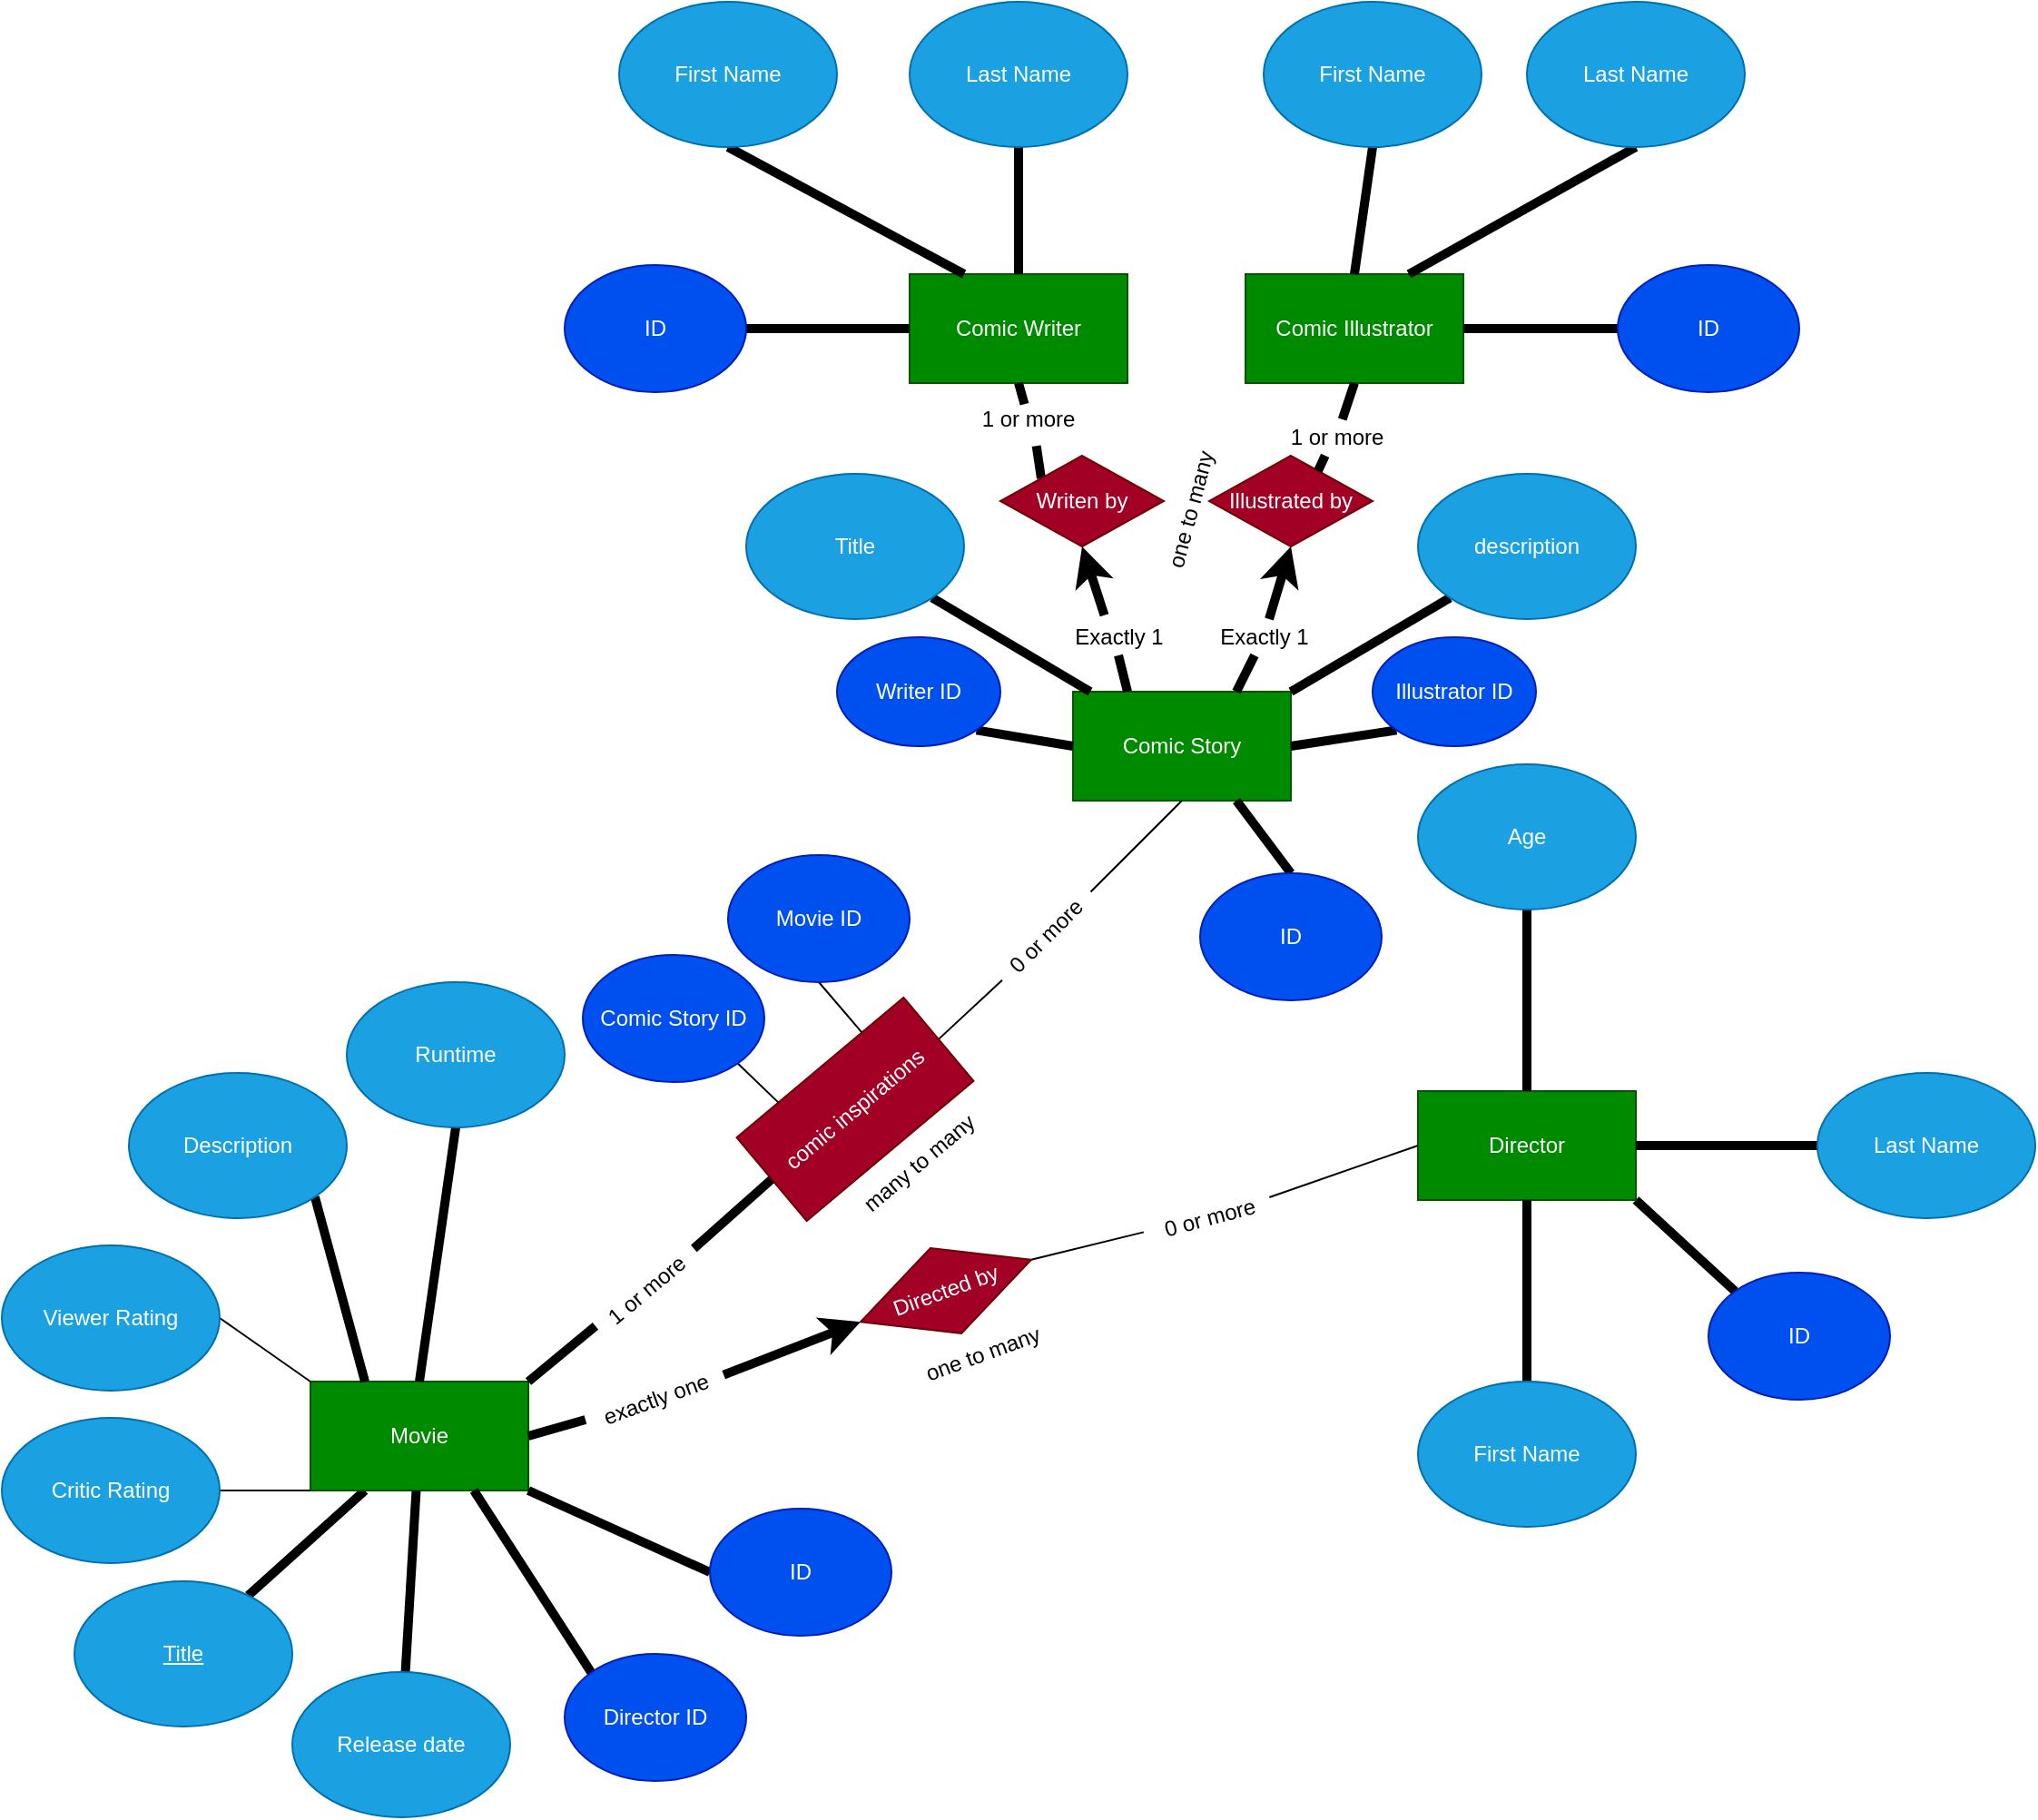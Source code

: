 <mxfile>
    <diagram id="Sj48S8Lour3vdJFxLxyg" name="Page-1">
        <mxGraphModel dx="1481" dy="2126" grid="1" gridSize="10" guides="1" tooltips="1" connect="1" arrows="1" fold="1" page="1" pageScale="1" pageWidth="850" pageHeight="1100" background="none" math="0" shadow="0">
            <root>
                <mxCell id="0"/>
                <mxCell id="1" parent="0"/>
                <mxCell id="15" style="edgeStyle=none;html=1;exitX=1;exitY=0.5;exitDx=0;exitDy=0;strokeWidth=5;endArrow=classic;endFill=1;startArrow=none;startFill=0;entryX=0;entryY=0.5;entryDx=0;entryDy=0;" parent="1" source="66" target="9" edge="1">
                    <mxGeometry relative="1" as="geometry"/>
                </mxCell>
                <mxCell id="34" style="edgeStyle=none;html=1;exitX=0.25;exitY=1;exitDx=0;exitDy=0;strokeWidth=5;endArrow=none;endFill=0;" edge="1" parent="1" source="2" target="33">
                    <mxGeometry relative="1" as="geometry"/>
                </mxCell>
                <mxCell id="2" value="Movie" style="rounded=0;whiteSpace=wrap;html=1;fillColor=#008a00;fontColor=#ffffff;strokeColor=#005700;" parent="1" vertex="1">
                    <mxGeometry x="-50" y="680" width="120" height="60" as="geometry"/>
                </mxCell>
                <mxCell id="23" style="edgeStyle=none;html=1;exitX=0.5;exitY=1;exitDx=0;exitDy=0;entryX=0.5;entryY=0;entryDx=0;entryDy=0;endArrow=none;endFill=0;strokeWidth=5;" parent="1" source="3" target="2" edge="1">
                    <mxGeometry relative="1" as="geometry">
                        <mxPoint x="45.0" y="570" as="sourcePoint"/>
                    </mxGeometry>
                </mxCell>
                <mxCell id="3" value="Runtime" style="ellipse;whiteSpace=wrap;html=1;fontStyle=0;fillColor=#1ba1e2;fontColor=#ffffff;strokeColor=#006EAF;" parent="1" vertex="1">
                    <mxGeometry x="-30" y="460" width="120" height="80" as="geometry"/>
                </mxCell>
                <mxCell id="24" style="edgeStyle=none;html=1;exitX=1;exitY=0.5;exitDx=0;exitDy=0;entryX=0;entryY=0;entryDx=0;entryDy=0;endArrow=none;endFill=0;strokeWidth=1;" parent="1" source="4" target="2" edge="1">
                    <mxGeometry relative="1" as="geometry"/>
                </mxCell>
                <mxCell id="4" value="Viewer Rating" style="ellipse;whiteSpace=wrap;html=1;fillColor=#1ba1e2;fontColor=#ffffff;strokeColor=#006EAF;" parent="1" vertex="1">
                    <mxGeometry x="-220" y="605" width="120" height="80" as="geometry"/>
                </mxCell>
                <mxCell id="32" value="" style="edgeStyle=none;html=1;endArrow=none;endFill=0;strokeWidth=5;startArrow=none;startFill=0;" parent="1" source="5" target="2" edge="1">
                    <mxGeometry relative="1" as="geometry"/>
                </mxCell>
                <mxCell id="5" value="Release date" style="ellipse;whiteSpace=wrap;html=1;fontStyle=0;fillColor=#1ba1e2;fontColor=#ffffff;strokeColor=#006EAF;" parent="1" vertex="1">
                    <mxGeometry x="-60" y="840" width="120" height="80" as="geometry"/>
                </mxCell>
                <mxCell id="25" style="edgeStyle=none;html=1;exitX=1;exitY=0.5;exitDx=0;exitDy=0;entryX=0;entryY=1;entryDx=0;entryDy=0;endArrow=none;endFill=0;strokeWidth=1;" parent="1" source="6" target="2" edge="1">
                    <mxGeometry relative="1" as="geometry"/>
                </mxCell>
                <mxCell id="6" value="Critic Rating" style="ellipse;whiteSpace=wrap;html=1;fillColor=#1ba1e2;fontColor=#ffffff;strokeColor=#006EAF;" parent="1" vertex="1">
                    <mxGeometry x="-220" y="700" width="120" height="80" as="geometry"/>
                </mxCell>
                <mxCell id="136" style="edgeStyle=none;html=1;exitX=1;exitY=0.5;exitDx=0;exitDy=0;entryX=-0.026;entryY=0.404;entryDx=0;entryDy=0;entryPerimeter=0;startArrow=none;startFill=0;endArrow=none;endFill=0;strokeWidth=1;" edge="1" parent="1" source="9" target="68">
                    <mxGeometry relative="1" as="geometry"/>
                </mxCell>
                <mxCell id="9" value="Directed by" style="rhombus;whiteSpace=wrap;html=1;fillColor=#a20025;fontColor=#ffffff;strokeColor=#6F0000;rotation=-20;" parent="1" vertex="1">
                    <mxGeometry x="250" y="605" width="100" height="50" as="geometry"/>
                </mxCell>
                <mxCell id="59" style="edgeStyle=none;html=1;exitX=1;exitY=1;exitDx=0;exitDy=0;entryX=0;entryY=0;entryDx=0;entryDy=0;endArrow=none;endFill=0;strokeWidth=5;" edge="1" parent="1" source="17" target="58">
                    <mxGeometry relative="1" as="geometry"/>
                </mxCell>
                <mxCell id="17" value="Director" style="rounded=0;whiteSpace=wrap;html=1;fillColor=#008a00;fontColor=#ffffff;strokeColor=#005700;" parent="1" vertex="1">
                    <mxGeometry x="560" y="520" width="120" height="60" as="geometry"/>
                </mxCell>
                <mxCell id="19" style="edgeStyle=none;html=1;exitX=0.5;exitY=0;exitDx=0;exitDy=0;endArrow=none;endFill=0;strokeWidth=5;" parent="1" source="18" target="17" edge="1">
                    <mxGeometry relative="1" as="geometry"/>
                </mxCell>
                <mxCell id="18" value="First Name" style="ellipse;whiteSpace=wrap;html=1;fillColor=#1ba1e2;fontColor=#ffffff;strokeColor=#006EAF;" parent="1" vertex="1">
                    <mxGeometry x="560" y="680" width="120" height="80" as="geometry"/>
                </mxCell>
                <mxCell id="20" value="Comic Story" style="rounded=0;whiteSpace=wrap;html=1;fillColor=#008a00;fontColor=#ffffff;strokeColor=#005700;" parent="1" vertex="1">
                    <mxGeometry x="370" y="300" width="120" height="60" as="geometry"/>
                </mxCell>
                <mxCell id="22" style="edgeStyle=none;html=1;exitX=0.5;exitY=1;exitDx=0;exitDy=0;entryX=0.5;entryY=0;entryDx=0;entryDy=0;endArrow=none;endFill=0;strokeWidth=5;" parent="1" source="21" target="17" edge="1">
                    <mxGeometry relative="1" as="geometry"/>
                </mxCell>
                <mxCell id="21" value="Age" style="ellipse;whiteSpace=wrap;html=1;fillColor=#1ba1e2;fontColor=#ffffff;strokeColor=#006EAF;" parent="1" vertex="1">
                    <mxGeometry x="560" y="340" width="120" height="80" as="geometry"/>
                </mxCell>
                <mxCell id="29" style="edgeStyle=none;html=1;exitX=0.015;exitY=0.343;exitDx=0;exitDy=0;entryX=1;entryY=0;entryDx=0;entryDy=0;endArrow=none;endFill=0;strokeWidth=5;startArrow=none;startFill=0;exitPerimeter=0;" parent="1" source="69" target="2" edge="1">
                    <mxGeometry relative="1" as="geometry"/>
                </mxCell>
                <mxCell id="135" style="edgeStyle=none;html=1;exitX=1;exitY=0.5;exitDx=0;exitDy=0;entryX=0.016;entryY=0.497;entryDx=0;entryDy=0;entryPerimeter=0;startArrow=none;startFill=0;endArrow=none;endFill=0;strokeWidth=1;" edge="1" parent="1" source="130" target="72">
                    <mxGeometry relative="1" as="geometry">
                        <mxPoint x="285.0" y="502.5" as="sourcePoint"/>
                    </mxGeometry>
                </mxCell>
                <mxCell id="31" style="edgeStyle=none;html=1;exitX=0;exitY=0.5;exitDx=0;exitDy=0;entryX=1;entryY=0.5;entryDx=0;entryDy=0;endArrow=none;endFill=0;strokeWidth=5;" parent="1" source="30" target="17" edge="1">
                    <mxGeometry relative="1" as="geometry"/>
                </mxCell>
                <mxCell id="30" value="Last Name" style="ellipse;whiteSpace=wrap;html=1;fillColor=#1ba1e2;fontColor=#ffffff;strokeColor=#006EAF;" parent="1" vertex="1">
                    <mxGeometry x="780" y="510" width="120" height="80" as="geometry"/>
                </mxCell>
                <mxCell id="33" value="Title" style="ellipse;whiteSpace=wrap;html=1;fontStyle=4;fillColor=#1ba1e2;fontColor=#ffffff;strokeColor=#006EAF;" vertex="1" parent="1">
                    <mxGeometry x="-180" y="790" width="120" height="80" as="geometry"/>
                </mxCell>
                <mxCell id="36" style="edgeStyle=none;html=1;entryX=0.25;entryY=0;entryDx=0;entryDy=0;endArrow=none;endFill=0;strokeWidth=5;exitX=1;exitY=1;exitDx=0;exitDy=0;" edge="1" parent="1" source="35" target="2">
                    <mxGeometry relative="1" as="geometry">
                        <mxPoint x="-40" y="600" as="sourcePoint"/>
                    </mxGeometry>
                </mxCell>
                <mxCell id="35" value="Description" style="ellipse;whiteSpace=wrap;html=1;fontStyle=0;fillColor=#1ba1e2;fontColor=#ffffff;strokeColor=#006EAF;" vertex="1" parent="1">
                    <mxGeometry x="-150" y="510" width="120" height="80" as="geometry"/>
                </mxCell>
                <mxCell id="41" style="edgeStyle=none;html=1;exitX=0.5;exitY=1;exitDx=0;exitDy=0;entryX=0.25;entryY=0;entryDx=0;entryDy=0;endArrow=none;endFill=0;strokeWidth=5;startArrow=none;startFill=1;" edge="1" parent="1" source="81" target="20">
                    <mxGeometry relative="1" as="geometry">
                        <mxPoint x="350" y="140" as="sourcePoint"/>
                    </mxGeometry>
                </mxCell>
                <mxCell id="43" style="edgeStyle=none;html=1;exitX=0;exitY=1;exitDx=0;exitDy=0;entryX=1;entryY=0;entryDx=0;entryDy=0;endArrow=none;endFill=0;strokeWidth=5;" edge="1" parent="1" source="39" target="20">
                    <mxGeometry relative="1" as="geometry"/>
                </mxCell>
                <mxCell id="39" value="description" style="ellipse;whiteSpace=wrap;html=1;fillColor=#1ba1e2;fontColor=#ffffff;strokeColor=#006EAF;" vertex="1" parent="1">
                    <mxGeometry x="560" y="180" width="120" height="80" as="geometry"/>
                </mxCell>
                <mxCell id="42" style="edgeStyle=none;html=1;exitX=1;exitY=1;exitDx=0;exitDy=0;endArrow=none;endFill=0;strokeWidth=5;" edge="1" parent="1" source="40" target="20">
                    <mxGeometry relative="1" as="geometry"/>
                </mxCell>
                <mxCell id="40" value="Title" style="ellipse;whiteSpace=wrap;html=1;fillColor=#1ba1e2;fontColor=#ffffff;strokeColor=#006EAF;" vertex="1" parent="1">
                    <mxGeometry x="190" y="180" width="120" height="80" as="geometry"/>
                </mxCell>
                <mxCell id="45" style="edgeStyle=none;html=1;entryX=0.75;entryY=0;entryDx=0;entryDy=0;endArrow=none;endFill=0;strokeWidth=5;startArrow=none;startFill=1;" edge="1" parent="1" source="82" target="20">
                    <mxGeometry relative="1" as="geometry">
                        <mxPoint x="475" y="280" as="sourcePoint"/>
                    </mxGeometry>
                </mxCell>
                <mxCell id="46" value="Comic Illustrator" style="rounded=0;whiteSpace=wrap;html=1;fillColor=#008a00;fontColor=#ffffff;strokeColor=#005700;" vertex="1" parent="1">
                    <mxGeometry x="465" y="70" width="120" height="60" as="geometry"/>
                </mxCell>
                <mxCell id="47" value="Comic Writer" style="rounded=0;whiteSpace=wrap;html=1;fillColor=#008a00;fontColor=#ffffff;strokeColor=#005700;" vertex="1" parent="1">
                    <mxGeometry x="280" y="70" width="120" height="60" as="geometry"/>
                </mxCell>
                <mxCell id="50" style="edgeStyle=none;html=1;exitX=0.5;exitY=1;exitDx=0;exitDy=0;entryX=0.25;entryY=0;entryDx=0;entryDy=0;endArrow=none;endFill=0;strokeWidth=5;" edge="1" parent="1" source="48" target="47">
                    <mxGeometry relative="1" as="geometry"/>
                </mxCell>
                <mxCell id="48" value="First Name" style="ellipse;whiteSpace=wrap;html=1;fillColor=#1ba1e2;fontColor=#ffffff;strokeColor=#006EAF;" vertex="1" parent="1">
                    <mxGeometry x="120" y="-80" width="120" height="80" as="geometry"/>
                </mxCell>
                <mxCell id="51" style="edgeStyle=none;html=1;exitX=0.5;exitY=1;exitDx=0;exitDy=0;entryX=0.5;entryY=0;entryDx=0;entryDy=0;endArrow=none;endFill=0;strokeWidth=5;" edge="1" parent="1" source="49" target="46">
                    <mxGeometry relative="1" as="geometry"/>
                </mxCell>
                <mxCell id="49" value="First Name" style="ellipse;whiteSpace=wrap;html=1;fillColor=#1ba1e2;fontColor=#ffffff;strokeColor=#006EAF;" vertex="1" parent="1">
                    <mxGeometry x="475" y="-80" width="120" height="80" as="geometry"/>
                </mxCell>
                <mxCell id="53" style="edgeStyle=none;html=1;exitX=0.5;exitY=1;exitDx=0;exitDy=0;entryX=0.5;entryY=0;entryDx=0;entryDy=0;endArrow=none;endFill=0;strokeWidth=5;" edge="1" parent="1" source="52" target="47">
                    <mxGeometry relative="1" as="geometry"/>
                </mxCell>
                <mxCell id="52" value="Last Name" style="ellipse;whiteSpace=wrap;html=1;fillColor=#1ba1e2;fontColor=#ffffff;strokeColor=#006EAF;" vertex="1" parent="1">
                    <mxGeometry x="280" y="-80" width="120" height="80" as="geometry"/>
                </mxCell>
                <mxCell id="55" style="edgeStyle=none;html=1;exitX=0.5;exitY=1;exitDx=0;exitDy=0;endArrow=none;endFill=0;strokeWidth=5;entryX=0.75;entryY=0;entryDx=0;entryDy=0;" edge="1" parent="1" source="54" target="46">
                    <mxGeometry relative="1" as="geometry">
                        <mxPoint x="690" y="80" as="targetPoint"/>
                    </mxGeometry>
                </mxCell>
                <mxCell id="54" value="Last Name" style="ellipse;whiteSpace=wrap;html=1;fillColor=#1ba1e2;fontColor=#ffffff;strokeColor=#006EAF;" vertex="1" parent="1">
                    <mxGeometry x="620" y="-80" width="120" height="80" as="geometry"/>
                </mxCell>
                <mxCell id="57" style="edgeStyle=none;html=1;exitX=0;exitY=0.5;exitDx=0;exitDy=0;entryX=1;entryY=1;entryDx=0;entryDy=0;endArrow=none;endFill=0;strokeWidth=5;" edge="1" parent="1" source="56" target="2">
                    <mxGeometry relative="1" as="geometry"/>
                </mxCell>
                <mxCell id="56" value="ID" style="ellipse;whiteSpace=wrap;html=1;fillColor=#0050ef;fontColor=#ffffff;strokeColor=#001DBC;" vertex="1" parent="1">
                    <mxGeometry x="170" y="750" width="100" height="70" as="geometry"/>
                </mxCell>
                <mxCell id="58" value="ID" style="ellipse;whiteSpace=wrap;html=1;fillColor=#0050ef;fontColor=#ffffff;strokeColor=#001DBC;" vertex="1" parent="1">
                    <mxGeometry x="720" y="620" width="100" height="70" as="geometry"/>
                </mxCell>
                <mxCell id="61" style="edgeStyle=none;html=1;exitX=0.5;exitY=0;exitDx=0;exitDy=0;entryX=0.75;entryY=1;entryDx=0;entryDy=0;endArrow=none;endFill=0;strokeWidth=5;" edge="1" parent="1" source="60" target="20">
                    <mxGeometry relative="1" as="geometry"/>
                </mxCell>
                <mxCell id="60" value="ID" style="ellipse;whiteSpace=wrap;html=1;fillColor=#0050ef;fontColor=#ffffff;strokeColor=#001DBC;" vertex="1" parent="1">
                    <mxGeometry x="440" y="400" width="100" height="70" as="geometry"/>
                </mxCell>
                <mxCell id="63" style="edgeStyle=none;html=1;exitX=0;exitY=0.5;exitDx=0;exitDy=0;entryX=1;entryY=0.5;entryDx=0;entryDy=0;endArrow=none;endFill=0;strokeWidth=5;" edge="1" parent="1" source="62" target="46">
                    <mxGeometry relative="1" as="geometry"/>
                </mxCell>
                <mxCell id="62" value="ID" style="ellipse;whiteSpace=wrap;html=1;fillColor=#0050ef;fontColor=#ffffff;strokeColor=#001DBC;" vertex="1" parent="1">
                    <mxGeometry x="670" y="65" width="100" height="70" as="geometry"/>
                </mxCell>
                <mxCell id="65" style="edgeStyle=none;html=1;exitX=1;exitY=0.5;exitDx=0;exitDy=0;endArrow=none;endFill=0;strokeWidth=5;" edge="1" parent="1" source="64" target="47">
                    <mxGeometry relative="1" as="geometry"/>
                </mxCell>
                <mxCell id="64" value="ID" style="ellipse;whiteSpace=wrap;html=1;fillColor=#0050ef;fontColor=#ffffff;strokeColor=#001DBC;" vertex="1" parent="1">
                    <mxGeometry x="90" y="65" width="100" height="70" as="geometry"/>
                </mxCell>
                <mxCell id="66" value="exactly one" style="text;html=1;align=center;verticalAlign=middle;resizable=0;points=[];autosize=1;strokeColor=none;fillColor=none;rotation=-20;" vertex="1" parent="1">
                    <mxGeometry x="100" y="680" width="80" height="20" as="geometry"/>
                </mxCell>
                <mxCell id="67" value="" style="edgeStyle=none;html=1;exitX=1;exitY=0.5;exitDx=0;exitDy=0;strokeWidth=5;endArrow=none;endFill=0;" edge="1" parent="1" source="2" target="66">
                    <mxGeometry relative="1" as="geometry">
                        <mxPoint x="90" y="710" as="sourcePoint"/>
                        <mxPoint x="185" y="710" as="targetPoint"/>
                        <Array as="points"/>
                    </mxGeometry>
                </mxCell>
                <mxCell id="71" value="" style="edgeStyle=none;html=1;endArrow=none;endFill=0;strokeWidth=5;entryX=0;entryY=0.5;entryDx=0;entryDy=0;" edge="1" parent="1" source="69" target="130">
                    <mxGeometry relative="1" as="geometry">
                        <mxPoint x="235.0" y="527.5" as="targetPoint"/>
                    </mxGeometry>
                </mxCell>
                <mxCell id="69" value="1 or more" style="text;html=1;align=center;verticalAlign=middle;resizable=0;points=[];autosize=1;strokeColor=none;fillColor=none;rotation=-40;" vertex="1" parent="1">
                    <mxGeometry x="100" y="620" width="70" height="20" as="geometry"/>
                </mxCell>
                <mxCell id="72" value="0 or more" style="text;html=1;align=center;verticalAlign=middle;resizable=0;points=[];autosize=1;strokeColor=none;fillColor=none;rotation=-45;" vertex="1" parent="1">
                    <mxGeometry x="320" y="425" width="70" height="20" as="geometry"/>
                </mxCell>
                <mxCell id="73" value="" style="edgeStyle=none;html=1;exitX=0.5;exitY=1;exitDx=0;exitDy=0;endArrow=none;endFill=0;strokeWidth=1;" edge="1" parent="1" source="20" target="72">
                    <mxGeometry relative="1" as="geometry">
                        <mxPoint x="430" y="360" as="sourcePoint"/>
                        <mxPoint x="380" y="420" as="targetPoint"/>
                    </mxGeometry>
                </mxCell>
                <mxCell id="87" style="edgeStyle=none;html=1;exitX=0;exitY=0;exitDx=0;exitDy=0;entryX=0.569;entryY=1.231;entryDx=0;entryDy=0;entryPerimeter=0;startArrow=none;startFill=0;endArrow=none;endFill=0;strokeWidth=5;" edge="1" parent="1" source="75" target="80">
                    <mxGeometry relative="1" as="geometry"/>
                </mxCell>
                <mxCell id="75" value="Writen by" style="rhombus;whiteSpace=wrap;html=1;fillColor=#a20025;fontColor=#ffffff;strokeColor=#6F0000;" vertex="1" parent="1">
                    <mxGeometry x="330" y="170" width="90" height="50" as="geometry"/>
                </mxCell>
                <mxCell id="77" value="Illustrated by" style="rhombus;whiteSpace=wrap;html=1;fillColor=#a20025;fontColor=#ffffff;strokeColor=#6F0000;" vertex="1" parent="1">
                    <mxGeometry x="445" y="170" width="90" height="50" as="geometry"/>
                </mxCell>
                <mxCell id="78" value="" style="edgeStyle=none;html=1;exitX=0.412;exitY=0.998;exitDx=0;exitDy=0;entryX=0.75;entryY=0;entryDx=0;entryDy=0;endArrow=none;endFill=0;strokeWidth=5;startArrow=none;exitPerimeter=0;" edge="1" parent="1" source="79" target="77">
                    <mxGeometry relative="1" as="geometry">
                        <mxPoint x="525" y="130" as="sourcePoint"/>
                        <mxPoint x="460" y="300" as="targetPoint"/>
                    </mxGeometry>
                </mxCell>
                <mxCell id="82" value="Exactly 1" style="text;html=1;align=center;verticalAlign=middle;resizable=0;points=[];autosize=1;strokeColor=none;fillColor=none;" vertex="1" parent="1">
                    <mxGeometry x="445" y="260" width="60" height="20" as="geometry"/>
                </mxCell>
                <mxCell id="83" value="" style="edgeStyle=none;html=1;exitX=0.5;exitY=1;exitDx=0;exitDy=0;endArrow=none;endFill=0;strokeWidth=5;startArrow=classic;startFill=1;" edge="1" parent="1" source="77" target="82">
                    <mxGeometry relative="1" as="geometry">
                        <mxPoint x="490" y="220" as="sourcePoint"/>
                        <mxPoint x="460" y="300" as="targetPoint"/>
                    </mxGeometry>
                </mxCell>
                <mxCell id="81" value="Exactly 1" style="text;html=1;align=center;verticalAlign=middle;resizable=0;points=[];autosize=1;strokeColor=none;fillColor=none;" vertex="1" parent="1">
                    <mxGeometry x="365" y="260" width="60" height="20" as="geometry"/>
                </mxCell>
                <mxCell id="84" value="" style="edgeStyle=none;html=1;exitX=0.5;exitY=1;exitDx=0;exitDy=0;entryX=0.371;entryY=-0.106;entryDx=0;entryDy=0;endArrow=none;endFill=0;strokeWidth=5;startArrow=classic;startFill=1;entryPerimeter=0;" edge="1" parent="1" source="75" target="81">
                    <mxGeometry relative="1" as="geometry">
                        <mxPoint x="375" y="220" as="sourcePoint"/>
                        <mxPoint x="400" y="300" as="targetPoint"/>
                    </mxGeometry>
                </mxCell>
                <mxCell id="79" value="1 or more" style="text;html=1;align=center;verticalAlign=middle;resizable=0;points=[];autosize=1;strokeColor=none;fillColor=none;" vertex="1" parent="1">
                    <mxGeometry x="480" y="150" width="70" height="20" as="geometry"/>
                </mxCell>
                <mxCell id="85" value="" style="edgeStyle=none;html=1;exitX=0.5;exitY=1;exitDx=0;exitDy=0;endArrow=none;endFill=0;strokeWidth=5;" edge="1" parent="1" source="46" target="79">
                    <mxGeometry relative="1" as="geometry">
                        <mxPoint x="525" y="130" as="sourcePoint"/>
                        <mxPoint x="505" y="178.333" as="targetPoint"/>
                    </mxGeometry>
                </mxCell>
                <mxCell id="80" value="1 or more" style="text;html=1;align=center;verticalAlign=middle;resizable=0;points=[];autosize=1;strokeColor=none;fillColor=none;" vertex="1" parent="1">
                    <mxGeometry x="310" y="140" width="70" height="20" as="geometry"/>
                </mxCell>
                <mxCell id="86" value="" style="edgeStyle=none;html=1;exitX=0.5;exitY=1;exitDx=0;exitDy=0;entryX=0.475;entryY=0.081;entryDx=0;entryDy=0;endArrow=none;endFill=0;strokeWidth=5;entryPerimeter=0;" edge="1" parent="1" source="47" target="80">
                    <mxGeometry relative="1" as="geometry">
                        <mxPoint x="340" y="130" as="sourcePoint"/>
                        <mxPoint x="360" y="178.333" as="targetPoint"/>
                    </mxGeometry>
                </mxCell>
                <mxCell id="68" value="0 or more" style="text;html=1;align=center;verticalAlign=middle;resizable=0;points=[];autosize=1;strokeColor=none;fillColor=none;rotation=-15;" vertex="1" parent="1">
                    <mxGeometry x="410" y="580" width="70" height="20" as="geometry"/>
                </mxCell>
                <mxCell id="89" value="" style="edgeStyle=none;html=1;exitX=0;exitY=0.5;exitDx=0;exitDy=0;endArrow=none;endFill=0;strokeWidth=1;" edge="1" parent="1" source="17" target="68">
                    <mxGeometry relative="1" as="geometry">
                        <mxPoint x="560" y="550" as="sourcePoint"/>
                        <mxPoint x="475" y="550" as="targetPoint"/>
                    </mxGeometry>
                </mxCell>
                <mxCell id="120" value="one to many" style="text;html=1;align=center;verticalAlign=middle;resizable=0;points=[];autosize=1;strokeColor=none;fillColor=none;rotation=-20;" vertex="1" parent="1">
                    <mxGeometry x="280" y="655" width="80" height="20" as="geometry"/>
                </mxCell>
                <mxCell id="121" value="many to many" style="text;html=1;align=center;verticalAlign=middle;resizable=0;points=[];autosize=1;strokeColor=none;fillColor=none;rotation=-40;" vertex="1" parent="1">
                    <mxGeometry x="240" y="550" width="90" height="20" as="geometry"/>
                </mxCell>
                <mxCell id="122" value="one to many" style="text;html=1;align=center;verticalAlign=middle;resizable=0;points=[];autosize=1;strokeColor=none;fillColor=none;rotation=-75;" vertex="1" parent="1">
                    <mxGeometry x="395" y="190" width="80" height="20" as="geometry"/>
                </mxCell>
                <mxCell id="124" style="edgeStyle=none;html=1;exitX=0;exitY=0;exitDx=0;exitDy=0;startArrow=none;startFill=0;endArrow=none;endFill=0;strokeWidth=5;entryX=0.75;entryY=1;entryDx=0;entryDy=0;" edge="1" parent="1" source="123" target="2">
                    <mxGeometry relative="1" as="geometry">
                        <mxPoint x="40" y="750" as="targetPoint"/>
                        <mxPoint x="94.282" y="840.508" as="sourcePoint"/>
                    </mxGeometry>
                </mxCell>
                <mxCell id="123" value="Director ID" style="ellipse;whiteSpace=wrap;html=1;fillColor=#0050ef;fontColor=#ffffff;strokeColor=#001DBC;" vertex="1" parent="1">
                    <mxGeometry x="90" y="830" width="100" height="70" as="geometry"/>
                </mxCell>
                <mxCell id="127" style="edgeStyle=none;html=1;exitX=0;exitY=1;exitDx=0;exitDy=0;entryX=1;entryY=0.5;entryDx=0;entryDy=0;startArrow=none;startFill=0;endArrow=none;endFill=0;strokeWidth=5;" edge="1" parent="1" source="126" target="20">
                    <mxGeometry relative="1" as="geometry"/>
                </mxCell>
                <mxCell id="126" value="Illustrator ID" style="ellipse;whiteSpace=wrap;html=1;fillColor=#0050ef;fontColor=#ffffff;strokeColor=#001DBC;" vertex="1" parent="1">
                    <mxGeometry x="535" y="270" width="90" height="60" as="geometry"/>
                </mxCell>
                <mxCell id="129" style="edgeStyle=none;html=1;exitX=1;exitY=1;exitDx=0;exitDy=0;entryX=0;entryY=0.5;entryDx=0;entryDy=0;startArrow=none;startFill=0;endArrow=none;endFill=0;strokeWidth=5;" edge="1" parent="1" source="128" target="20">
                    <mxGeometry relative="1" as="geometry"/>
                </mxCell>
                <mxCell id="128" value="Writer ID" style="ellipse;whiteSpace=wrap;html=1;fillColor=#0050ef;fontColor=#ffffff;strokeColor=#001DBC;" vertex="1" parent="1">
                    <mxGeometry x="240" y="270" width="90" height="60" as="geometry"/>
                </mxCell>
                <mxCell id="130" value="comic inspirations" style="rounded=0;whiteSpace=wrap;html=1;fillColor=#a20025;fontColor=#ffffff;strokeColor=#6F0000;rotation=-40;" vertex="1" parent="1">
                    <mxGeometry x="190" y="500" width="120" height="60" as="geometry"/>
                </mxCell>
                <mxCell id="138" style="edgeStyle=none;html=1;exitX=0.5;exitY=1;exitDx=0;exitDy=0;entryX=0.75;entryY=0;entryDx=0;entryDy=0;startArrow=none;startFill=0;endArrow=none;endFill=0;strokeWidth=1;" edge="1" parent="1" source="131" target="130">
                    <mxGeometry relative="1" as="geometry"/>
                </mxCell>
                <mxCell id="131" value="Movie ID" style="ellipse;whiteSpace=wrap;html=1;fillColor=#0050ef;fontColor=#ffffff;strokeColor=#001DBC;" vertex="1" parent="1">
                    <mxGeometry x="180" y="390" width="100" height="70" as="geometry"/>
                </mxCell>
                <mxCell id="137" style="edgeStyle=none;html=1;exitX=1;exitY=1;exitDx=0;exitDy=0;entryX=0.25;entryY=0;entryDx=0;entryDy=0;startArrow=none;startFill=0;endArrow=none;endFill=0;strokeWidth=1;" edge="1" parent="1" source="132" target="130">
                    <mxGeometry relative="1" as="geometry"/>
                </mxCell>
                <mxCell id="132" value="Comic Story ID" style="ellipse;whiteSpace=wrap;html=1;fillColor=#0050ef;fontColor=#ffffff;strokeColor=#001DBC;" vertex="1" parent="1">
                    <mxGeometry x="100" y="445" width="100" height="70" as="geometry"/>
                </mxCell>
            </root>
        </mxGraphModel>
    </diagram>
</mxfile>